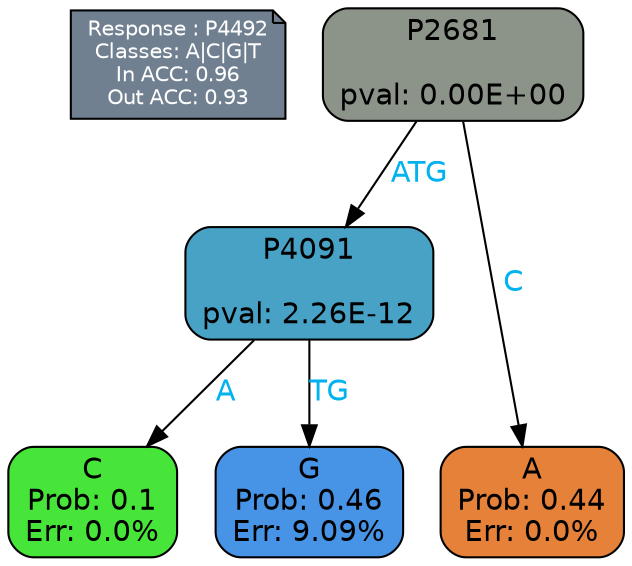 digraph Tree {
node [shape=box, style="filled, rounded", color="black", fontname=helvetica] ;
graph [ranksep=equally, splines=polylines, bgcolor=transparent, dpi=600] ;
edge [fontname=helvetica] ;
LEGEND [label="Response : P4492
Classes: A|C|G|T
In ACC: 0.96
Out ACC: 0.93
",shape=note,align=left,style=filled,fillcolor="slategray",fontcolor="white",fontsize=10];1 [label="P2681

pval: 0.00E+00", fillcolor="#8c9388"] ;
2 [label="P4091

pval: 2.26E-12", fillcolor="#47a2c6"] ;
3 [label="C
Prob: 0.1
Err: 0.0%", fillcolor="#47e539"] ;
4 [label="G
Prob: 0.46
Err: 9.09%", fillcolor="#4793e5"] ;
5 [label="A
Prob: 0.44
Err: 0.0%", fillcolor="#e58139"] ;
1 -> 2 [label="ATG",fontcolor=deepskyblue2] ;
1 -> 5 [label="C",fontcolor=deepskyblue2] ;
2 -> 3 [label="A",fontcolor=deepskyblue2] ;
2 -> 4 [label="TG",fontcolor=deepskyblue2] ;
{rank = same; 3;4;5;}{rank = same; LEGEND;1;}}